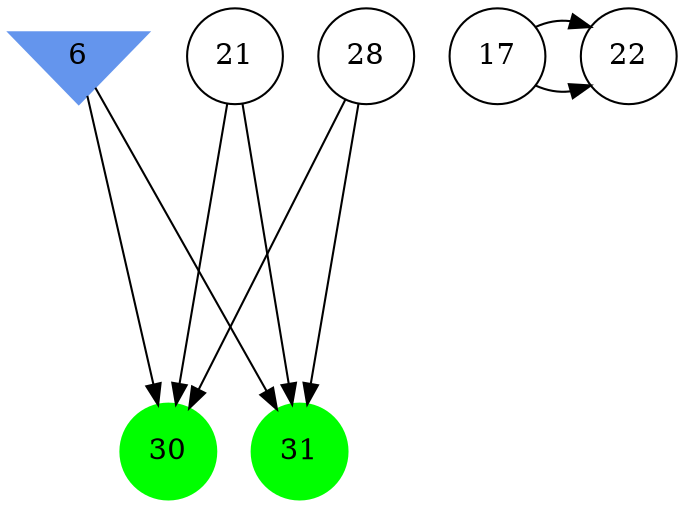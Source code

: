 digraph brain {
	ranksep=2.0;
	6 [shape=invtriangle,style=filled,color=cornflowerblue];
	17 [shape=circle,color=black];
	21 [shape=circle,color=black];
	22 [shape=circle,color=black];
	28 [shape=circle,color=black];
	30 [shape=circle,style=filled,color=green];
	31 [shape=circle,style=filled,color=green];
	17	->	22;
	17	->	22;
	6	->	31;
	6	->	30;
	28	->	31;
	28	->	30;
	21	->	31;
	21	->	30;
	{ rank=same; 6; }
	{ rank=same; 17; 21; 22; 28; }
	{ rank=same; 30; 31; }
}
